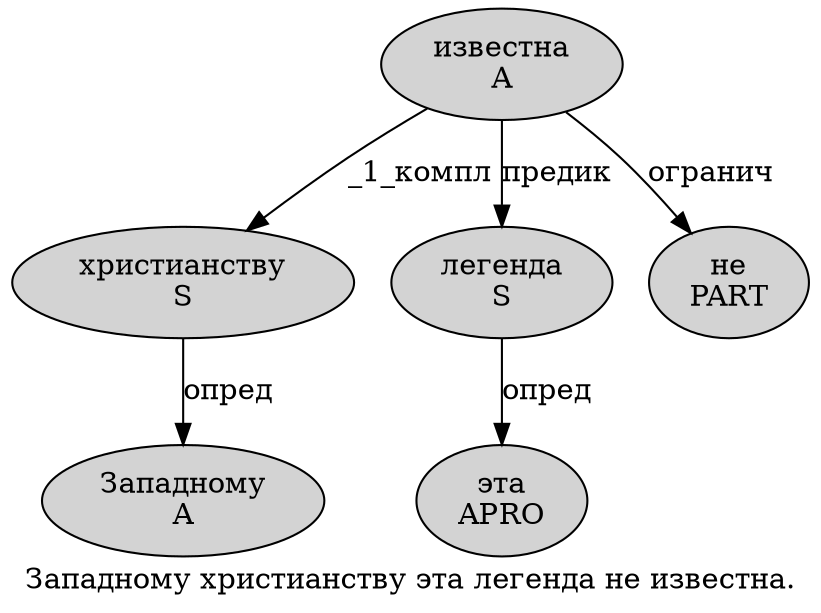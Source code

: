 digraph SENTENCE_543 {
	graph [label="Западному христианству эта легенда не известна."]
	node [style=filled]
		0 [label="Западному
A" color="" fillcolor=lightgray penwidth=1 shape=ellipse]
		1 [label="христианству
S" color="" fillcolor=lightgray penwidth=1 shape=ellipse]
		2 [label="эта
APRO" color="" fillcolor=lightgray penwidth=1 shape=ellipse]
		3 [label="легенда
S" color="" fillcolor=lightgray penwidth=1 shape=ellipse]
		4 [label="не
PART" color="" fillcolor=lightgray penwidth=1 shape=ellipse]
		5 [label="известна
A" color="" fillcolor=lightgray penwidth=1 shape=ellipse]
			3 -> 2 [label="опред"]
			1 -> 0 [label="опред"]
			5 -> 1 [label="_1_компл"]
			5 -> 3 [label="предик"]
			5 -> 4 [label="огранич"]
}